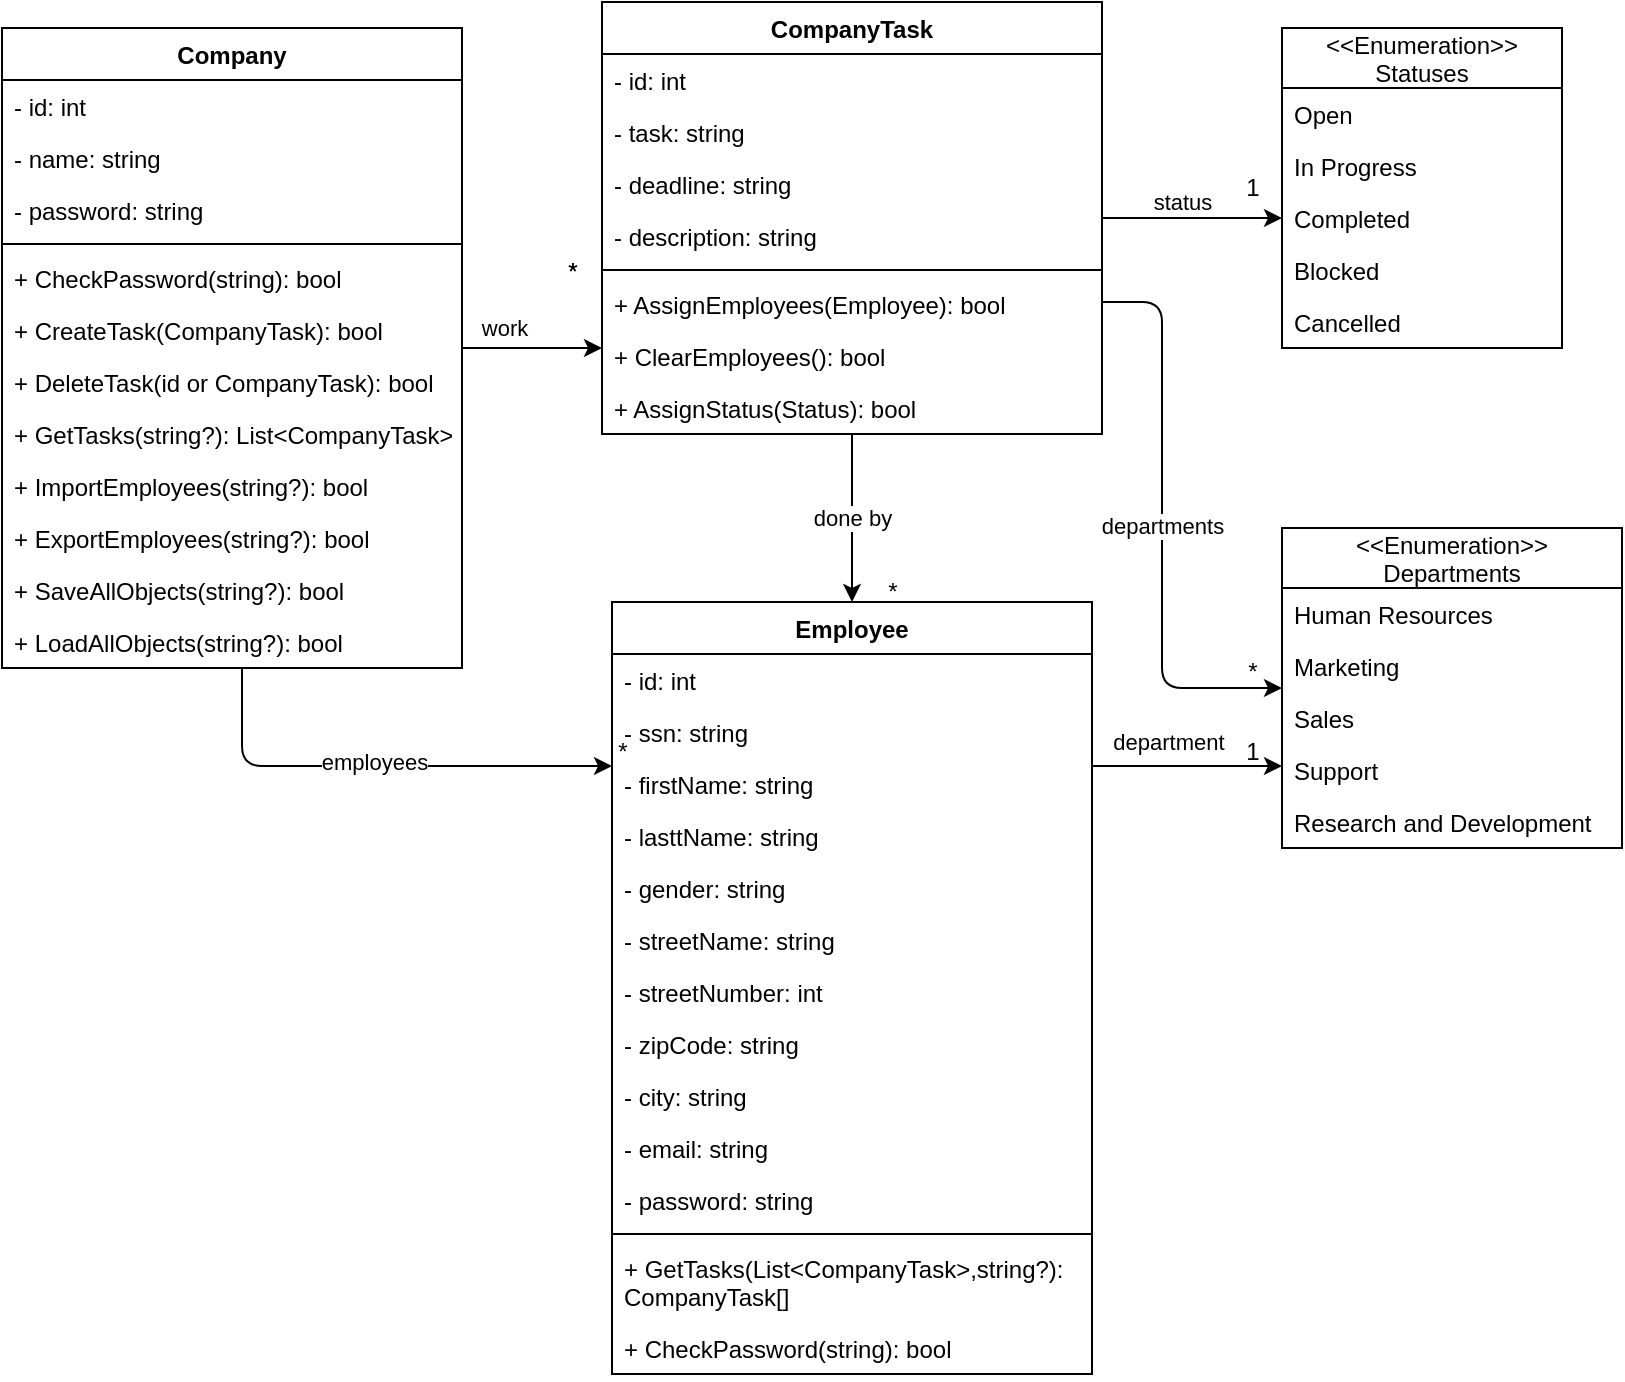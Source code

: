 <mxfile>
    <diagram id="tg4fQH7RYRaB6jvovJAA" name="Page-1">
        <mxGraphModel dx="718" dy="607" grid="1" gridSize="10" guides="1" tooltips="1" connect="1" arrows="1" fold="1" page="1" pageScale="1" pageWidth="850" pageHeight="1100" math="0" shadow="0">
            <root>
                <mxCell id="0"/>
                <mxCell id="1" parent="0"/>
                <mxCell id="6" value="Company" style="swimlane;fontStyle=1;align=center;verticalAlign=top;childLayout=stackLayout;horizontal=1;startSize=26;horizontalStack=0;resizeParent=1;resizeParentMax=0;resizeLast=0;collapsible=1;marginBottom=0;" parent="1" vertex="1">
                    <mxGeometry y="83" width="230" height="320" as="geometry"/>
                </mxCell>
                <mxCell id="7" value="- id: int" style="text;strokeColor=none;fillColor=none;align=left;verticalAlign=top;spacingLeft=4;spacingRight=4;overflow=hidden;rotatable=0;points=[[0,0.5],[1,0.5]];portConstraint=eastwest;" parent="6" vertex="1">
                    <mxGeometry y="26" width="230" height="26" as="geometry"/>
                </mxCell>
                <mxCell id="4" value="- name: string" style="text;strokeColor=none;fillColor=none;align=left;verticalAlign=top;spacingLeft=4;spacingRight=4;overflow=hidden;rotatable=0;points=[[0,0.5],[1,0.5]];portConstraint=eastwest;" parent="6" vertex="1">
                    <mxGeometry y="52" width="230" height="26" as="geometry"/>
                </mxCell>
                <mxCell id="3" value="- password: string" style="text;strokeColor=none;fillColor=none;align=left;verticalAlign=top;spacingLeft=4;spacingRight=4;overflow=hidden;rotatable=0;points=[[0,0.5],[1,0.5]];portConstraint=eastwest;" parent="6" vertex="1">
                    <mxGeometry y="78" width="230" height="26" as="geometry"/>
                </mxCell>
                <mxCell id="8" value="" style="line;strokeWidth=1;fillColor=none;align=left;verticalAlign=middle;spacingTop=-1;spacingLeft=3;spacingRight=3;rotatable=0;labelPosition=right;points=[];portConstraint=eastwest;strokeColor=inherit;" parent="6" vertex="1">
                    <mxGeometry y="104" width="230" height="8" as="geometry"/>
                </mxCell>
                <mxCell id="107" value="+ CheckPassword(string): bool" style="text;strokeColor=none;fillColor=none;align=left;verticalAlign=top;spacingLeft=4;spacingRight=4;overflow=hidden;rotatable=0;points=[[0,0.5],[1,0.5]];portConstraint=eastwest;" vertex="1" parent="6">
                    <mxGeometry y="112" width="230" height="26" as="geometry"/>
                </mxCell>
                <mxCell id="9" value="+ CreateTask(CompanyTask): bool" style="text;strokeColor=none;fillColor=none;align=left;verticalAlign=top;spacingLeft=4;spacingRight=4;overflow=hidden;rotatable=0;points=[[0,0.5],[1,0.5]];portConstraint=eastwest;" parent="6" vertex="1">
                    <mxGeometry y="138" width="230" height="26" as="geometry"/>
                </mxCell>
                <mxCell id="77" value="+ DeleteTask(id or CompanyTask): bool" style="text;strokeColor=none;fillColor=none;align=left;verticalAlign=top;spacingLeft=4;spacingRight=4;overflow=hidden;rotatable=0;points=[[0,0.5],[1,0.5]];portConstraint=eastwest;" parent="6" vertex="1">
                    <mxGeometry y="164" width="230" height="26" as="geometry"/>
                </mxCell>
                <mxCell id="96" value="+ GetTasks(string?): List&lt;CompanyTask&gt;" style="text;strokeColor=none;fillColor=none;align=left;verticalAlign=top;spacingLeft=4;spacingRight=4;overflow=hidden;rotatable=0;points=[[0,0.5],[1,0.5]];portConstraint=eastwest;" parent="6" vertex="1">
                    <mxGeometry y="190" width="230" height="26" as="geometry"/>
                </mxCell>
                <mxCell id="97" value="+ ImportEmployees(string?): bool" style="text;strokeColor=none;fillColor=none;align=left;verticalAlign=top;spacingLeft=4;spacingRight=4;overflow=hidden;rotatable=0;points=[[0,0.5],[1,0.5]];portConstraint=eastwest;" parent="6" vertex="1">
                    <mxGeometry y="216" width="230" height="26" as="geometry"/>
                </mxCell>
                <mxCell id="11" value="+ ExportEmployees(string?): bool" style="text;strokeColor=none;fillColor=none;align=left;verticalAlign=top;spacingLeft=4;spacingRight=4;overflow=hidden;rotatable=0;points=[[0,0.5],[1,0.5]];portConstraint=eastwest;" parent="6" vertex="1">
                    <mxGeometry y="242" width="230" height="26" as="geometry"/>
                </mxCell>
                <mxCell id="98" value="+ SaveAllObjects(string?): bool" style="text;strokeColor=none;fillColor=none;align=left;verticalAlign=top;spacingLeft=4;spacingRight=4;overflow=hidden;rotatable=0;points=[[0,0.5],[1,0.5]];portConstraint=eastwest;" parent="6" vertex="1">
                    <mxGeometry y="268" width="230" height="26" as="geometry"/>
                </mxCell>
                <mxCell id="99" value="+ LoadAllObjects(string?): bool" style="text;strokeColor=none;fillColor=none;align=left;verticalAlign=top;spacingLeft=4;spacingRight=4;overflow=hidden;rotatable=0;points=[[0,0.5],[1,0.5]];portConstraint=eastwest;" parent="6" vertex="1">
                    <mxGeometry y="294" width="230" height="26" as="geometry"/>
                </mxCell>
                <mxCell id="12" value="Employee" style="swimlane;fontStyle=1;align=center;verticalAlign=top;childLayout=stackLayout;horizontal=1;startSize=26;horizontalStack=0;resizeParent=1;resizeParentMax=0;resizeLast=0;collapsible=1;marginBottom=0;" parent="1" vertex="1">
                    <mxGeometry x="305" y="370" width="240" height="386" as="geometry"/>
                </mxCell>
                <mxCell id="13" value="- id: int" style="text;strokeColor=none;fillColor=none;align=left;verticalAlign=top;spacingLeft=4;spacingRight=4;overflow=hidden;rotatable=0;points=[[0,0.5],[1,0.5]];portConstraint=eastwest;" parent="12" vertex="1">
                    <mxGeometry y="26" width="240" height="26" as="geometry"/>
                </mxCell>
                <mxCell id="83" value="- ssn: string" style="text;strokeColor=none;fillColor=none;align=left;verticalAlign=top;spacingLeft=4;spacingRight=4;overflow=hidden;rotatable=0;points=[[0,0.5],[1,0.5]];portConstraint=eastwest;" parent="12" vertex="1">
                    <mxGeometry y="52" width="240" height="26" as="geometry"/>
                </mxCell>
                <mxCell id="80" value="- firstName: string" style="text;strokeColor=none;fillColor=none;align=left;verticalAlign=top;spacingLeft=4;spacingRight=4;overflow=hidden;rotatable=0;points=[[0,0.5],[1,0.5]];portConstraint=eastwest;" parent="12" vertex="1">
                    <mxGeometry y="78" width="240" height="26" as="geometry"/>
                </mxCell>
                <mxCell id="82" value="- lasttName: string" style="text;strokeColor=none;fillColor=none;align=left;verticalAlign=top;spacingLeft=4;spacingRight=4;overflow=hidden;rotatable=0;points=[[0,0.5],[1,0.5]];portConstraint=eastwest;" parent="12" vertex="1">
                    <mxGeometry y="104" width="240" height="26" as="geometry"/>
                </mxCell>
                <mxCell id="93" value="- gender: string" style="text;strokeColor=none;fillColor=none;align=left;verticalAlign=top;spacingLeft=4;spacingRight=4;overflow=hidden;rotatable=0;points=[[0,0.5],[1,0.5]];portConstraint=eastwest;" parent="12" vertex="1">
                    <mxGeometry y="130" width="240" height="26" as="geometry"/>
                </mxCell>
                <mxCell id="92" value="- streetName: string" style="text;strokeColor=none;fillColor=none;align=left;verticalAlign=top;spacingLeft=4;spacingRight=4;overflow=hidden;rotatable=0;points=[[0,0.5],[1,0.5]];portConstraint=eastwest;" parent="12" vertex="1">
                    <mxGeometry y="156" width="240" height="26" as="geometry"/>
                </mxCell>
                <mxCell id="14" value="- streetNumber: int" style="text;strokeColor=none;fillColor=none;align=left;verticalAlign=top;spacingLeft=4;spacingRight=4;overflow=hidden;rotatable=0;points=[[0,0.5],[1,0.5]];portConstraint=eastwest;" parent="12" vertex="1">
                    <mxGeometry y="182" width="240" height="26" as="geometry"/>
                </mxCell>
                <mxCell id="95" value="- zipCode: string" style="text;strokeColor=none;fillColor=none;align=left;verticalAlign=top;spacingLeft=4;spacingRight=4;overflow=hidden;rotatable=0;points=[[0,0.5],[1,0.5]];portConstraint=eastwest;" parent="12" vertex="1">
                    <mxGeometry y="208" width="240" height="26" as="geometry"/>
                </mxCell>
                <mxCell id="81" value="- city: string" style="text;strokeColor=none;fillColor=none;align=left;verticalAlign=top;spacingLeft=4;spacingRight=4;overflow=hidden;rotatable=0;points=[[0,0.5],[1,0.5]];portConstraint=eastwest;" parent="12" vertex="1">
                    <mxGeometry y="234" width="240" height="26" as="geometry"/>
                </mxCell>
                <mxCell id="94" value="- email: string" style="text;strokeColor=none;fillColor=none;align=left;verticalAlign=top;spacingLeft=4;spacingRight=4;overflow=hidden;rotatable=0;points=[[0,0.5],[1,0.5]];portConstraint=eastwest;" parent="12" vertex="1">
                    <mxGeometry y="260" width="240" height="26" as="geometry"/>
                </mxCell>
                <mxCell id="15" value="- password: string" style="text;strokeColor=none;fillColor=none;align=left;verticalAlign=top;spacingLeft=4;spacingRight=4;overflow=hidden;rotatable=0;points=[[0,0.5],[1,0.5]];portConstraint=eastwest;" parent="12" vertex="1">
                    <mxGeometry y="286" width="240" height="26" as="geometry"/>
                </mxCell>
                <mxCell id="16" value="" style="line;strokeWidth=1;fillColor=none;align=left;verticalAlign=middle;spacingTop=-1;spacingLeft=3;spacingRight=3;rotatable=0;labelPosition=right;points=[];portConstraint=eastwest;strokeColor=inherit;" parent="12" vertex="1">
                    <mxGeometry y="312" width="240" height="8" as="geometry"/>
                </mxCell>
                <mxCell id="18" value="+ GetTasks(List&lt;CompanyTask&gt;,string?): &#10;CompanyTask[]" style="text;strokeColor=none;fillColor=none;align=left;verticalAlign=top;spacingLeft=4;spacingRight=4;overflow=hidden;rotatable=0;points=[[0,0.5],[1,0.5]];portConstraint=eastwest;" parent="12" vertex="1">
                    <mxGeometry y="320" width="240" height="40" as="geometry"/>
                </mxCell>
                <mxCell id="106" value="+ CheckPassword(string): bool" style="text;strokeColor=none;fillColor=none;align=left;verticalAlign=top;spacingLeft=4;spacingRight=4;overflow=hidden;rotatable=0;points=[[0,0.5],[1,0.5]];portConstraint=eastwest;" vertex="1" parent="12">
                    <mxGeometry y="360" width="240" height="26" as="geometry"/>
                </mxCell>
                <mxCell id="36" value="done by" style="edgeStyle=orthogonalEdgeStyle;html=1;" parent="1" source="19" target="12" edge="1">
                    <mxGeometry relative="1" as="geometry"/>
                </mxCell>
                <mxCell id="19" value="CompanyTask" style="swimlane;fontStyle=1;align=center;verticalAlign=top;childLayout=stackLayout;horizontal=1;startSize=26;horizontalStack=0;resizeParent=1;resizeParentMax=0;resizeLast=0;collapsible=1;marginBottom=0;" parent="1" vertex="1">
                    <mxGeometry x="300" y="70" width="250" height="216" as="geometry"/>
                </mxCell>
                <mxCell id="20" value="- id: int" style="text;strokeColor=none;fillColor=none;align=left;verticalAlign=top;spacingLeft=4;spacingRight=4;overflow=hidden;rotatable=0;points=[[0,0.5],[1,0.5]];portConstraint=eastwest;" parent="19" vertex="1">
                    <mxGeometry y="26" width="250" height="26" as="geometry"/>
                </mxCell>
                <mxCell id="21" value="- task: string" style="text;strokeColor=none;fillColor=none;align=left;verticalAlign=top;spacingLeft=4;spacingRight=4;overflow=hidden;rotatable=0;points=[[0,0.5],[1,0.5]];portConstraint=eastwest;" parent="19" vertex="1">
                    <mxGeometry y="52" width="250" height="26" as="geometry"/>
                </mxCell>
                <mxCell id="22" value="- deadline: string" style="text;strokeColor=none;fillColor=none;align=left;verticalAlign=top;spacingLeft=4;spacingRight=4;overflow=hidden;rotatable=0;points=[[0,0.5],[1,0.5]];portConstraint=eastwest;" parent="19" vertex="1">
                    <mxGeometry y="78" width="250" height="26" as="geometry"/>
                </mxCell>
                <mxCell id="43" value="- description: string" style="text;strokeColor=none;fillColor=none;align=left;verticalAlign=top;spacingLeft=4;spacingRight=4;overflow=hidden;rotatable=0;points=[[0,0.5],[1,0.5]];portConstraint=eastwest;" parent="19" vertex="1">
                    <mxGeometry y="104" width="250" height="26" as="geometry"/>
                </mxCell>
                <mxCell id="23" value="" style="line;strokeWidth=1;fillColor=none;align=left;verticalAlign=middle;spacingTop=-1;spacingLeft=3;spacingRight=3;rotatable=0;labelPosition=right;points=[];portConstraint=eastwest;strokeColor=inherit;" parent="19" vertex="1">
                    <mxGeometry y="130" width="250" height="8" as="geometry"/>
                </mxCell>
                <mxCell id="24" value="+ AssignEmployees(Employee): bool" style="text;strokeColor=none;fillColor=none;align=left;verticalAlign=top;spacingLeft=4;spacingRight=4;overflow=hidden;rotatable=0;points=[[0,0.5],[1,0.5]];portConstraint=eastwest;" parent="19" vertex="1">
                    <mxGeometry y="138" width="250" height="26" as="geometry"/>
                </mxCell>
                <mxCell id="79" value="+ ClearEmployees(): bool" style="text;strokeColor=none;fillColor=none;align=left;verticalAlign=top;spacingLeft=4;spacingRight=4;overflow=hidden;rotatable=0;points=[[0,0.5],[1,0.5]];portConstraint=eastwest;" parent="19" vertex="1">
                    <mxGeometry y="164" width="250" height="26" as="geometry"/>
                </mxCell>
                <mxCell id="25" value="+ AssignStatus(Status): bool" style="text;strokeColor=none;fillColor=none;align=left;verticalAlign=top;spacingLeft=4;spacingRight=4;overflow=hidden;rotatable=0;points=[[0,0.5],[1,0.5]];portConstraint=eastwest;" parent="19" vertex="1">
                    <mxGeometry y="190" width="250" height="26" as="geometry"/>
                </mxCell>
                <mxCell id="40" value="*" style="text;html=1;align=center;verticalAlign=middle;resizable=0;points=[];autosize=1;strokeColor=none;fillColor=none;" parent="1" vertex="1">
                    <mxGeometry x="430" y="350" width="30" height="30" as="geometry"/>
                </mxCell>
                <mxCell id="57" value="&lt;&lt;Enumeration&gt;&gt;&#10;Departments" style="swimlane;fontStyle=0;childLayout=stackLayout;horizontal=1;startSize=30;fillColor=none;horizontalStack=0;resizeParent=1;resizeParentMax=0;resizeLast=0;collapsible=1;marginBottom=0;" parent="1" vertex="1">
                    <mxGeometry x="640" y="333" width="170" height="160" as="geometry"/>
                </mxCell>
                <mxCell id="59" value="Human Resources" style="text;strokeColor=none;fillColor=none;align=left;verticalAlign=top;spacingLeft=4;spacingRight=4;overflow=hidden;rotatable=0;points=[[0,0.5],[1,0.5]];portConstraint=eastwest;" parent="57" vertex="1">
                    <mxGeometry y="30" width="170" height="26" as="geometry"/>
                </mxCell>
                <mxCell id="62" value="Marketing" style="text;strokeColor=none;fillColor=none;align=left;verticalAlign=top;spacingLeft=4;spacingRight=4;overflow=hidden;rotatable=0;points=[[0,0.5],[1,0.5]];portConstraint=eastwest;" parent="57" vertex="1">
                    <mxGeometry y="56" width="170" height="26" as="geometry"/>
                </mxCell>
                <mxCell id="60" value="Sales" style="text;strokeColor=none;fillColor=none;align=left;verticalAlign=top;spacingLeft=4;spacingRight=4;overflow=hidden;rotatable=0;points=[[0,0.5],[1,0.5]];portConstraint=eastwest;" parent="57" vertex="1">
                    <mxGeometry y="82" width="170" height="26" as="geometry"/>
                </mxCell>
                <mxCell id="63" value="Support" style="text;strokeColor=none;fillColor=none;align=left;verticalAlign=top;spacingLeft=4;spacingRight=4;overflow=hidden;rotatable=0;points=[[0,0.5],[1,0.5]];portConstraint=eastwest;" parent="57" vertex="1">
                    <mxGeometry y="108" width="170" height="26" as="geometry"/>
                </mxCell>
                <mxCell id="64" value="Research and Development" style="text;strokeColor=none;fillColor=none;align=left;verticalAlign=top;spacingLeft=4;spacingRight=4;overflow=hidden;rotatable=0;points=[[0,0.5],[1,0.5]];portConstraint=eastwest;" parent="57" vertex="1">
                    <mxGeometry y="134" width="170" height="26" as="geometry"/>
                </mxCell>
                <mxCell id="65" value="&lt;&lt;Enumeration&gt;&gt;&#10;Statuses" style="swimlane;fontStyle=0;childLayout=stackLayout;horizontal=1;startSize=30;fillColor=none;horizontalStack=0;resizeParent=1;resizeParentMax=0;resizeLast=0;collapsible=1;marginBottom=0;" parent="1" vertex="1">
                    <mxGeometry x="640" y="83" width="140" height="160" as="geometry"/>
                </mxCell>
                <mxCell id="66" value="Open" style="text;strokeColor=none;fillColor=none;align=left;verticalAlign=top;spacingLeft=4;spacingRight=4;overflow=hidden;rotatable=0;points=[[0,0.5],[1,0.5]];portConstraint=eastwest;" parent="65" vertex="1">
                    <mxGeometry y="30" width="140" height="26" as="geometry"/>
                </mxCell>
                <mxCell id="67" value="In Progress" style="text;strokeColor=none;fillColor=none;align=left;verticalAlign=top;spacingLeft=4;spacingRight=4;overflow=hidden;rotatable=0;points=[[0,0.5],[1,0.5]];portConstraint=eastwest;" parent="65" vertex="1">
                    <mxGeometry y="56" width="140" height="26" as="geometry"/>
                </mxCell>
                <mxCell id="68" value="Completed" style="text;strokeColor=none;fillColor=none;align=left;verticalAlign=top;spacingLeft=4;spacingRight=4;overflow=hidden;rotatable=0;points=[[0,0.5],[1,0.5]];portConstraint=eastwest;" parent="65" vertex="1">
                    <mxGeometry y="82" width="140" height="26" as="geometry"/>
                </mxCell>
                <mxCell id="69" value="Blocked" style="text;strokeColor=none;fillColor=none;align=left;verticalAlign=top;spacingLeft=4;spacingRight=4;overflow=hidden;rotatable=0;points=[[0,0.5],[1,0.5]];portConstraint=eastwest;" parent="65" vertex="1">
                    <mxGeometry y="108" width="140" height="26" as="geometry"/>
                </mxCell>
                <mxCell id="70" value="Cancelled" style="text;strokeColor=none;fillColor=none;align=left;verticalAlign=top;spacingLeft=4;spacingRight=4;overflow=hidden;rotatable=0;points=[[0,0.5],[1,0.5]];portConstraint=eastwest;" parent="65" vertex="1">
                    <mxGeometry y="134" width="140" height="26" as="geometry"/>
                </mxCell>
                <mxCell id="86" value="" style="group" parent="1" vertex="1" connectable="0">
                    <mxGeometry x="120" y="430" width="205" height="30" as="geometry"/>
                </mxCell>
                <mxCell id="37" value="employees" style="edgeStyle=orthogonalEdgeStyle;html=1;" parent="86" source="6" target="12" edge="1">
                    <mxGeometry x="-0.023" y="2" relative="1" as="geometry">
                        <Array as="points">
                            <mxPoint y="22"/>
                        </Array>
                        <mxPoint as="offset"/>
                    </mxGeometry>
                </mxCell>
                <mxCell id="38" value="*" style="text;html=1;align=center;verticalAlign=middle;resizable=0;points=[];autosize=1;strokeColor=none;fillColor=none;" parent="86" vertex="1">
                    <mxGeometry x="175" width="30" height="30" as="geometry"/>
                </mxCell>
                <mxCell id="87" value="" style="group" parent="1" vertex="1" connectable="0">
                    <mxGeometry x="610" y="430" width="30" height="30" as="geometry"/>
                </mxCell>
                <mxCell id="74" value="department" style="edgeStyle=orthogonalEdgeStyle;html=1;" parent="87" source="12" target="57" edge="1">
                    <mxGeometry x="-0.197" y="12" relative="1" as="geometry">
                        <Array as="points">
                            <mxPoint y="22"/>
                            <mxPoint y="22"/>
                        </Array>
                        <mxPoint as="offset"/>
                    </mxGeometry>
                </mxCell>
                <mxCell id="75" value="1" style="text;html=1;align=center;verticalAlign=middle;resizable=0;points=[];autosize=1;strokeColor=none;fillColor=none;" parent="87" vertex="1">
                    <mxGeometry width="30" height="30" as="geometry"/>
                </mxCell>
                <mxCell id="88" value="" style="group" parent="1" vertex="1" connectable="0">
                    <mxGeometry x="580" y="220" width="60" height="200" as="geometry"/>
                </mxCell>
                <mxCell id="72" value="departments" style="edgeStyle=orthogonalEdgeStyle;html=1;" parent="88" source="19" target="57" edge="1">
                    <mxGeometry relative="1" as="geometry">
                        <Array as="points">
                            <mxPoint/>
                            <mxPoint y="193"/>
                        </Array>
                    </mxGeometry>
                </mxCell>
                <mxCell id="39" value="*" style="text;html=1;align=center;verticalAlign=middle;resizable=0;points=[];autosize=1;strokeColor=none;fillColor=none;" parent="88" vertex="1">
                    <mxGeometry x="30" y="170" width="30" height="30" as="geometry"/>
                </mxCell>
                <mxCell id="90" value="" style="group" parent="1" vertex="1" connectable="0">
                    <mxGeometry x="540" y="148" width="100" height="30" as="geometry"/>
                </mxCell>
                <mxCell id="71" value="status" style="edgeStyle=orthogonalEdgeStyle;html=1;" parent="90" source="19" target="65" edge="1">
                    <mxGeometry x="-0.111" y="8" relative="1" as="geometry">
                        <Array as="points">
                            <mxPoint y="15"/>
                            <mxPoint y="15"/>
                        </Array>
                        <mxPoint as="offset"/>
                    </mxGeometry>
                </mxCell>
                <mxCell id="73" value="1" style="text;html=1;align=center;verticalAlign=middle;resizable=0;points=[];autosize=1;strokeColor=none;fillColor=none;" parent="90" vertex="1">
                    <mxGeometry x="70" width="30" height="30" as="geometry"/>
                </mxCell>
                <mxCell id="35" value="work" style="edgeStyle=orthogonalEdgeStyle;html=1;" parent="1" source="6" target="19" edge="1">
                    <mxGeometry x="-0.407" y="10" relative="1" as="geometry">
                        <Array as="points">
                            <mxPoint x="300" y="200"/>
                            <mxPoint x="300" y="200"/>
                        </Array>
                        <mxPoint as="offset"/>
                    </mxGeometry>
                </mxCell>
                <mxCell id="76" value="*" style="text;html=1;align=center;verticalAlign=middle;resizable=0;points=[];autosize=1;strokeColor=none;fillColor=none;" parent="1" vertex="1">
                    <mxGeometry x="270" y="190" width="30" height="30" as="geometry"/>
                </mxCell>
                <mxCell id="104" value="work" style="edgeStyle=orthogonalEdgeStyle;html=1;" edge="1" parent="1">
                    <mxGeometry x="-0.407" y="10" relative="1" as="geometry">
                        <Array as="points">
                            <mxPoint x="300" y="200"/>
                            <mxPoint x="300" y="200"/>
                        </Array>
                        <mxPoint as="offset"/>
                    </mxGeometry>
                </mxCell>
                <mxCell id="105" value="*" style="text;html=1;align=center;verticalAlign=middle;resizable=0;points=[];autosize=1;strokeColor=none;fillColor=none;" vertex="1" parent="1">
                    <mxGeometry x="270" y="190" width="30" height="30" as="geometry"/>
                </mxCell>
            </root>
        </mxGraphModel>
    </diagram>
</mxfile>